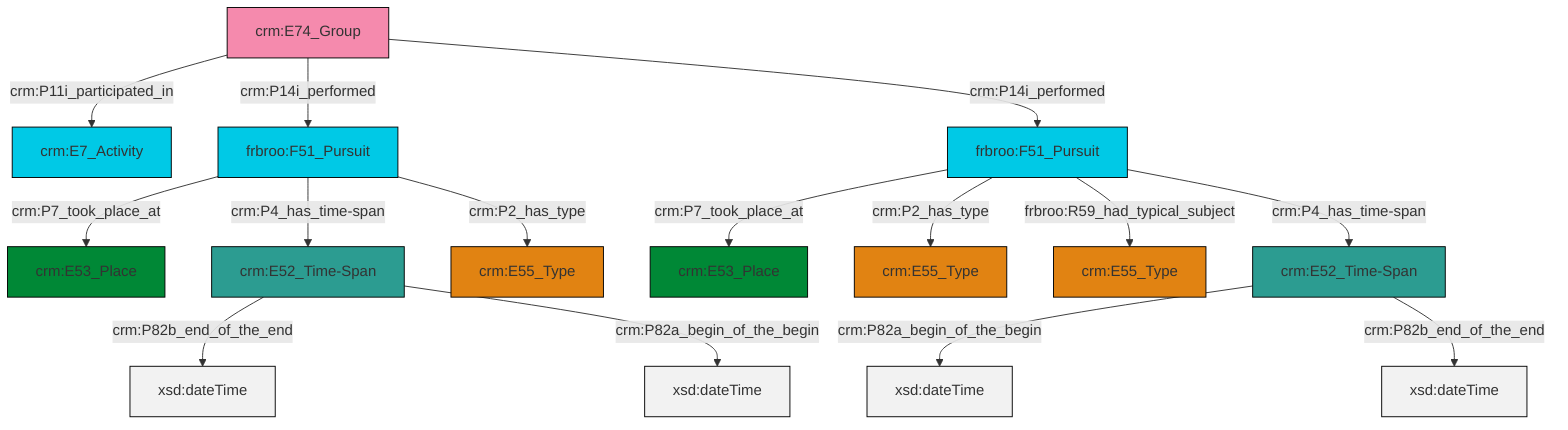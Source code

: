 graph TD
classDef Literal fill:#f2f2f2,stroke:#000000;
classDef CRM_Entity fill:#FFFFFF,stroke:#000000;
classDef Temporal_Entity fill:#00C9E6, stroke:#000000;
classDef Type fill:#E18312, stroke:#000000;
classDef Time-Span fill:#2C9C91, stroke:#000000;
classDef Appellation fill:#FFEB7F, stroke:#000000;
classDef Place fill:#008836, stroke:#000000;
classDef Persistent_Item fill:#B266B2, stroke:#000000;
classDef Conceptual_Object fill:#FFD700, stroke:#000000;
classDef Physical_Thing fill:#D2B48C, stroke:#000000;
classDef Actor fill:#f58aad, stroke:#000000;
classDef PC_Classes fill:#4ce600, stroke:#000000;
classDef Multi fill:#cccccc,stroke:#000000;

4["crm:E52_Time-Span"]:::Time-Span -->|crm:P82b_end_of_the_end| 5[xsd:dateTime]:::Literal
7["crm:E74_Group"]:::Actor -->|crm:P11i_participated_in| 8["crm:E7_Activity"]:::Temporal_Entity
7["crm:E74_Group"]:::Actor -->|crm:P14i_performed| 11["frbroo:F51_Pursuit"]:::Temporal_Entity
4["crm:E52_Time-Span"]:::Time-Span -->|crm:P82a_begin_of_the_begin| 12[xsd:dateTime]:::Literal
7["crm:E74_Group"]:::Actor -->|crm:P14i_performed| 0["frbroo:F51_Pursuit"]:::Temporal_Entity
0["frbroo:F51_Pursuit"]:::Temporal_Entity -->|crm:P7_took_place_at| 13["crm:E53_Place"]:::Place
0["frbroo:F51_Pursuit"]:::Temporal_Entity -->|crm:P2_has_type| 9["crm:E55_Type"]:::Type
0["frbroo:F51_Pursuit"]:::Temporal_Entity -->|frbroo:R59_had_typical_subject| 15["crm:E55_Type"]:::Type
16["crm:E52_Time-Span"]:::Time-Span -->|crm:P82a_begin_of_the_begin| 17[xsd:dateTime]:::Literal
16["crm:E52_Time-Span"]:::Time-Span -->|crm:P82b_end_of_the_end| 18[xsd:dateTime]:::Literal
11["frbroo:F51_Pursuit"]:::Temporal_Entity -->|crm:P7_took_place_at| 23["crm:E53_Place"]:::Place
11["frbroo:F51_Pursuit"]:::Temporal_Entity -->|crm:P4_has_time-span| 4["crm:E52_Time-Span"]:::Time-Span
11["frbroo:F51_Pursuit"]:::Temporal_Entity -->|crm:P2_has_type| 2["crm:E55_Type"]:::Type
0["frbroo:F51_Pursuit"]:::Temporal_Entity -->|crm:P4_has_time-span| 16["crm:E52_Time-Span"]:::Time-Span